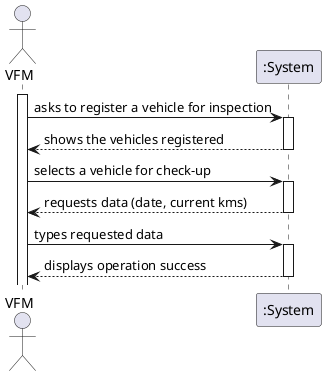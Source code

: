 @startuml
actor "VFM" as Employee
participant ":System" as System

activate Employee

    Employee -> System : asks to register a vehicle for inspection
    activate System

        System --> Employee :  shows the vehicles registered
    deactivate System

    Employee -> System : selects a vehicle for check-up
    activate System

 System --> Employee :  requests data (date, current kms)
    deactivate System

    Employee -> System : types requested data
    activate System

        System --> Employee : displays operation success
    deactivate System
@enduml